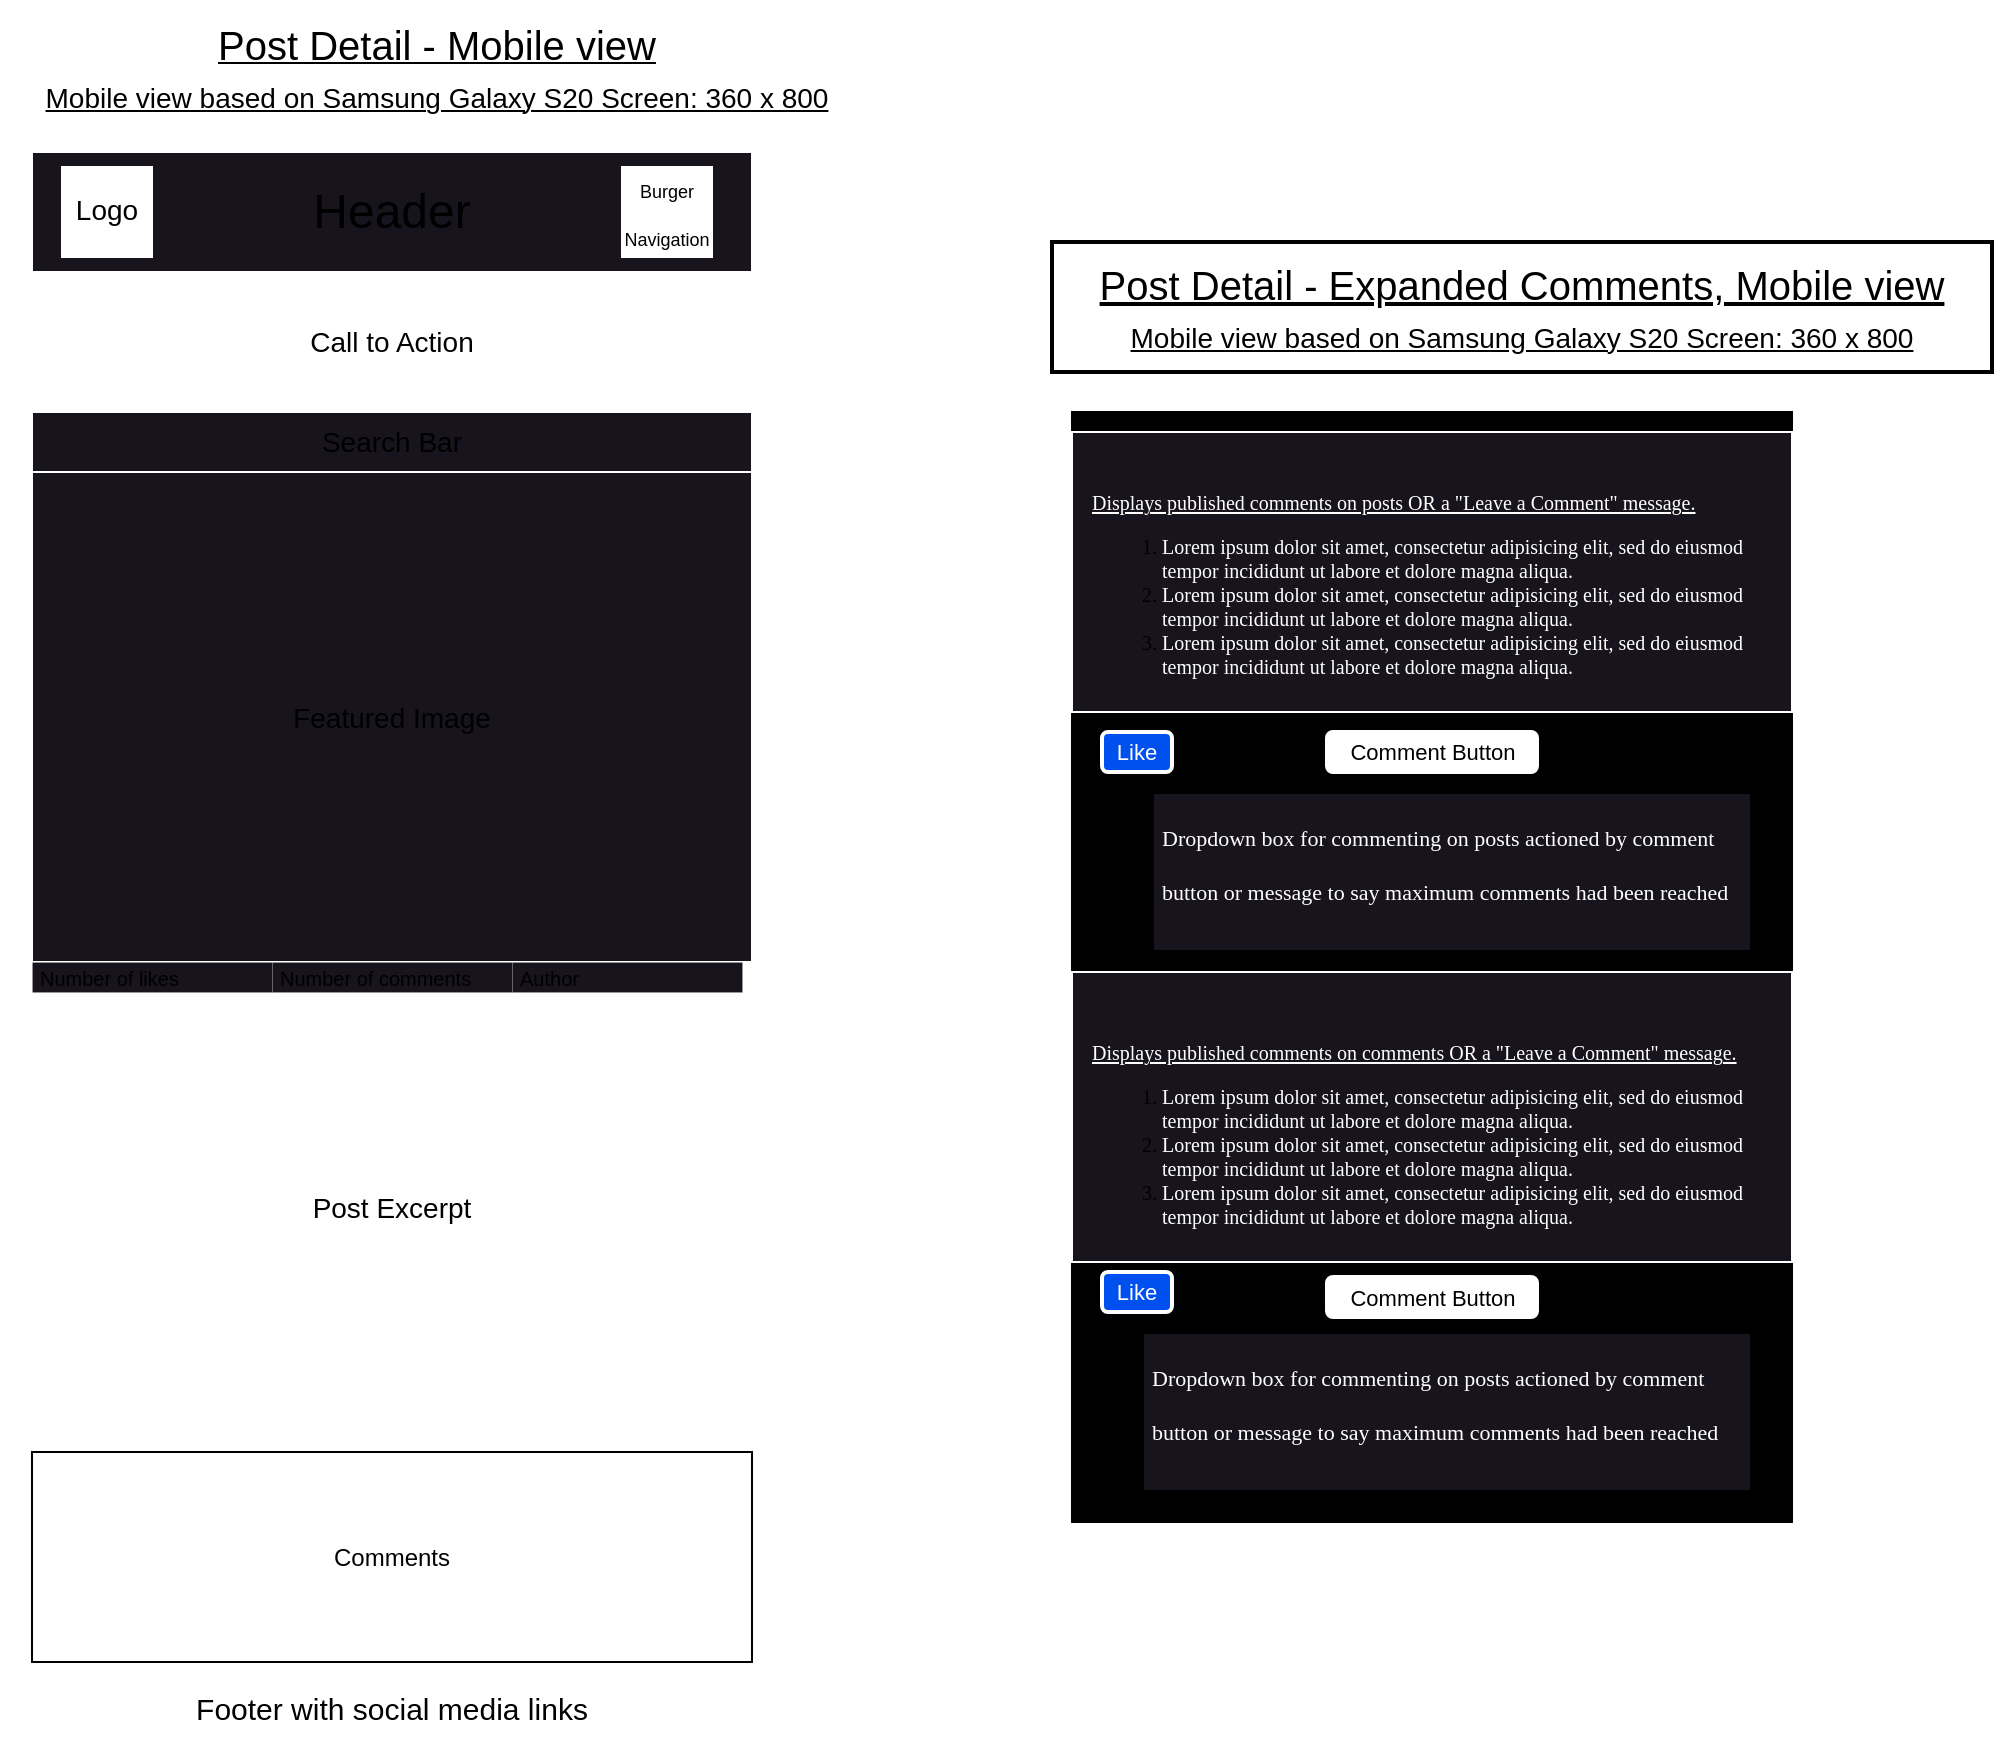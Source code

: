 <mxfile>
    <diagram id="5pHp6l1Uz-cJNWnu8SsC" name="Page-1">
        <mxGraphModel dx="1659" dy="366" grid="1" gridSize="5" guides="1" tooltips="1" connect="1" arrows="1" fold="1" page="1" pageScale="1" pageWidth="1169" pageHeight="827" math="0" shadow="0">
            <root>
                <mxCell id="0"/>
                <mxCell id="1" parent="0"/>
                <mxCell id="16" value="" style="rounded=0;whiteSpace=wrap;html=1;verticalAlign=bottom;movable=0;resizable=0;rotatable=0;deletable=0;editable=0;connectable=0;fillColor=#000000;strokeColor=#FFFFFF;" parent="1" vertex="1">
                    <mxGeometry x="-1060" y="200" width="360" height="800" as="geometry"/>
                </mxCell>
                <mxCell id="17" value="Call to Action" style="rounded=0;whiteSpace=wrap;html=1;fontSize=14;movable=0;resizable=0;rotatable=0;deletable=0;editable=0;connectable=0;strokeColor=#FFFFFF;" parent="1" vertex="1">
                    <mxGeometry x="-1060" y="260" width="360" height="70" as="geometry"/>
                </mxCell>
                <mxCell id="18" value="&lt;font style=&quot;font-size: 15px;&quot;&gt;Footer with social media links&lt;/font&gt;" style="rounded=0;whiteSpace=wrap;html=1;fontSize=15;movable=0;resizable=0;rotatable=0;deletable=0;editable=0;connectable=0;strokeColor=#FFFFFF;" parent="1" vertex="1">
                    <mxGeometry x="-1060" y="955" width="360" height="45" as="geometry"/>
                </mxCell>
                <mxCell id="19" value="Header" style="rounded=0;whiteSpace=wrap;html=1;fontSize=24;fillColor=#18141D;movable=0;resizable=0;rotatable=0;deletable=0;editable=0;connectable=0;strokeColor=#FFFFFF;flipV=1;" parent="1" vertex="1">
                    <mxGeometry x="-1060" y="200" width="360" height="60" as="geometry"/>
                </mxCell>
                <mxCell id="20" value="&lt;font style=&quot;font-size: 9px;&quot;&gt;Burger Navigation&lt;/font&gt;" style="whiteSpace=wrap;html=1;aspect=fixed;fontSize=20;verticalAlign=bottom;gradientColor=none;fillColor=default;strokeWidth=1;horizontal=1;labelPosition=center;verticalLabelPosition=middle;align=center;movable=0;resizable=0;rotatable=0;deletable=0;editable=0;connectable=0;fontFamily=Helvetica;strokeColor=#FFFFFF;spacing=1;flipV=1;" parent="1" vertex="1">
                    <mxGeometry x="-765" y="207.5" width="45" height="45" as="geometry"/>
                </mxCell>
                <mxCell id="21" value="&lt;font style=&quot;font-size: 14px;&quot;&gt;Logo&lt;/font&gt;" style="whiteSpace=wrap;html=1;aspect=fixed;fontSize=24;verticalAlign=bottom;gradientColor=none;fillColor=default;strokeWidth=1;horizontal=1;labelPosition=center;verticalLabelPosition=middle;align=center;movable=0;resizable=0;rotatable=0;deletable=0;editable=0;connectable=0;strokeColor=#FFFFFF;spacing=12;flipV=1;" parent="1" vertex="1">
                    <mxGeometry x="-1045" y="207.5" width="45" height="45" as="geometry"/>
                </mxCell>
                <mxCell id="22" value="&lt;font style=&quot;font-size: 14px;&quot;&gt;Post Excerpt&lt;/font&gt;" style="rounded=0;whiteSpace=wrap;html=1;strokeColor=#FFFFFF;fontFamily=Helvetica;fontSize=11;fontColor=default;fillColor=default;movable=0;resizable=0;rotatable=0;deletable=0;editable=0;connectable=0;" parent="1" vertex="1">
                    <mxGeometry x="-1060" y="605" width="360" height="245" as="geometry"/>
                </mxCell>
                <mxCell id="23" value="&lt;font style=&quot;font-size: 20px;&quot;&gt;Post Detail - Mobile view&lt;br&gt;&lt;span style=&quot;font-size: 14px;&quot;&gt;Mobile view based on Samsung Galaxy S20 Screen: 360 x 800&lt;/span&gt;&lt;br&gt;&lt;/font&gt;" style="text;html=1;strokeColor=#FFFFFF;fillColor=default;align=center;verticalAlign=middle;whiteSpace=wrap;rounded=0;fontFamily=Helvetica;fontSize=10;fontStyle=4;strokeWidth=2;movable=0;resizable=0;rotatable=0;deletable=0;editable=0;connectable=0;flipV=1;" parent="1" vertex="1">
                    <mxGeometry x="-1075" y="125" width="435" height="65" as="geometry"/>
                </mxCell>
                <mxCell id="24" value="&lt;span style=&quot;text-decoration-line: underline;&quot;&gt;Post Detail - Expanded Comments, Mobile view&lt;/span&gt;&lt;br style=&quot;text-decoration-line: underline;&quot;&gt;&lt;span style=&quot;text-decoration-line: underline; font-size: 14px;&quot;&gt;Mobile view based on Samsung Galaxy S20 Screen: 360 x 800&lt;/span&gt;" style="text;html=1;strokeColor=default;fillColor=default;align=center;verticalAlign=middle;whiteSpace=wrap;rounded=0;fontFamily=Helvetica;fontSize=20;fontColor=default;strokeWidth=2;movable=0;resizable=0;rotatable=0;deletable=0;editable=0;connectable=0;flipV=1;" parent="1" vertex="1">
                    <mxGeometry x="-550" y="245" width="470" height="65" as="geometry"/>
                </mxCell>
                <mxCell id="25" value="&lt;font style=&quot;font-size: 14px;&quot;&gt;Featured Image&lt;/font&gt;" style="rounded=0;whiteSpace=wrap;html=1;fillColor=#18141D;strokeColor=#FFFFFF;movable=0;resizable=0;rotatable=0;deletable=0;editable=0;connectable=0;" parent="1" vertex="1">
                    <mxGeometry x="-1060" y="360" width="360" height="245" as="geometry"/>
                </mxCell>
                <mxCell id="26" value="Author" style="rounded=0;whiteSpace=wrap;html=1;strokeColor=#FFFFFF;strokeWidth=0;fontSize=10;fillColor=#18141D;align=left;spacingLeft=2;verticalAlign=middle;movable=0;resizable=0;rotatable=0;deletable=0;editable=0;connectable=0;" parent="1" vertex="1">
                    <mxGeometry x="-820" y="605" width="115" height="15" as="geometry"/>
                </mxCell>
                <mxCell id="27" value="Number of likes" style="rounded=0;whiteSpace=wrap;html=1;strokeColor=#FFFFFF;strokeWidth=0;fontSize=10;fillColor=#18141D;align=left;spacingLeft=2;verticalAlign=middle;movable=0;resizable=0;rotatable=0;deletable=0;editable=0;connectable=0;" parent="1" vertex="1">
                    <mxGeometry x="-1060" y="605" width="120" height="15" as="geometry"/>
                </mxCell>
                <mxCell id="28" value="Number of comments" style="rounded=0;whiteSpace=wrap;html=1;strokeColor=#FFFFFF;strokeWidth=0;fontSize=10;fillColor=#18141D;align=left;spacingLeft=2;verticalAlign=middle;movable=0;resizable=0;rotatable=0;deletable=0;editable=0;connectable=0;" parent="1" vertex="1">
                    <mxGeometry x="-940" y="605" width="120" height="15" as="geometry"/>
                </mxCell>
                <mxCell id="29" value="&lt;font style=&quot;font-size: 14px;&quot;&gt;Search Bar&lt;/font&gt;" style="rounded=0;whiteSpace=wrap;html=1;strokeColor=#FFFFFF;fontSize=9;fillColor=#18141D;movable=0;resizable=0;rotatable=0;deletable=0;editable=0;connectable=0;" parent="1" vertex="1">
                    <mxGeometry x="-1060" y="330" width="360" height="30" as="geometry"/>
                </mxCell>
                <mxCell id="32" value="Comments" style="rounded=0;whiteSpace=wrap;html=1;movable=0;resizable=0;rotatable=0;deletable=0;editable=0;connectable=0;" parent="1" vertex="1">
                    <mxGeometry x="-1060" y="850" width="360" height="105" as="geometry"/>
                </mxCell>
                <mxCell id="34" value="" style="rounded=0;whiteSpace=wrap;html=1;fillColor=#000000;fontSize=15;movable=0;resizable=0;rotatable=0;deletable=0;editable=0;connectable=0;" parent="1" vertex="1">
                    <mxGeometry x="-540" y="330" width="360" height="555" as="geometry"/>
                </mxCell>
                <mxCell id="50" value="&lt;div style=&quot;font-size: 10px;&quot;&gt;&lt;font color=&quot;#ffffff&quot; style=&quot;font-size: 10px;&quot;&gt;&amp;nbsp; &lt;u style=&quot;&quot;&gt;Displays published comments on posts OR a &quot;Leave a Comment&quot; message.&lt;/u&gt;&lt;/font&gt;&lt;/div&gt;&lt;p style=&quot;font-size: 10px;&quot;&gt;&lt;/p&gt;&lt;ol style=&quot;font-size: 10px;&quot;&gt;&lt;li style=&quot;&quot;&gt;&lt;font color=&quot;#ffffff&quot; style=&quot;font-size: 10px;&quot;&gt;Lorem ipsum dolor sit amet, consectetur adipisicing elit, sed do eiusmod tempor incididunt ut labore et dolore magna aliqua.&lt;/font&gt;&lt;/li&gt;&lt;li style=&quot;&quot;&gt;&lt;font style=&quot;font-size: 10px;&quot; color=&quot;#ffffff&quot;&gt;Lorem ipsum dolor sit amet, consectetur adipisicing elit, sed do eiusmod tempor incididunt ut labore et dolore magna aliqua.&lt;/font&gt;&lt;/li&gt;&lt;li style=&quot;&quot;&gt;&lt;font style=&quot;font-size: 10px;&quot; color=&quot;#ffffff&quot;&gt;Lorem ipsum dolor sit amet, consectetur adipisicing elit, sed do eiusmod tempor incididunt ut labore et dolore magna aliqua.&lt;/font&gt;&lt;/li&gt;&lt;/ol&gt;&lt;p style=&quot;font-size: 11px;&quot;&gt;&lt;/p&gt;" style="text;html=1;strokeColor=#FFFFFF;fillColor=#18141D;spacing=5;spacingTop=-20;whiteSpace=wrap;overflow=hidden;rounded=0;strokeWidth=1;fontSize=11;verticalAlign=bottom;fontFamily=Comic Sans MS;movable=0;resizable=0;rotatable=0;deletable=0;editable=0;connectable=0;" parent="1" vertex="1">
                    <mxGeometry x="-540" y="340" width="360" height="140" as="geometry"/>
                </mxCell>
                <mxCell id="51" value="&lt;font style=&quot;font-size: 11px;&quot;&gt;Like&lt;/font&gt;" style="rounded=1;whiteSpace=wrap;html=1;strokeColor=#FFFFFF;strokeWidth=2;fontSize=11;fillColor=#0050ef;fontColor=#ffffff;verticalAlign=middle;movable=0;resizable=0;rotatable=0;deletable=0;editable=0;connectable=0;" parent="1" vertex="1">
                    <mxGeometry x="-525" y="490" width="35" height="20" as="geometry"/>
                </mxCell>
                <mxCell id="52" value="&lt;font style=&quot;font-size: 9px;&quot;&gt;Likes Count&lt;/font&gt;" style="text;html=1;strokeColor=none;fillColor=none;align=center;verticalAlign=middle;whiteSpace=wrap;rounded=0;strokeWidth=2;fontSize=15;movable=0;resizable=0;rotatable=0;deletable=0;editable=0;connectable=0;" parent="1" vertex="1">
                    <mxGeometry x="-470" y="488.75" width="40" height="22.5" as="geometry"/>
                </mxCell>
                <mxCell id="53" value="Comment Button" style="rounded=1;whiteSpace=wrap;html=1;strokeColor=#FFFFFF;strokeWidth=2;fontSize=11;movable=0;resizable=0;rotatable=0;deletable=0;editable=0;connectable=0;" parent="1" vertex="1">
                    <mxGeometry x="-412.5" y="490" width="105" height="20" as="geometry"/>
                </mxCell>
                <mxCell id="56" value="&lt;div style=&quot;font-size: 10px;&quot;&gt;&lt;font color=&quot;#ffffff&quot; style=&quot;font-size: 10px;&quot;&gt;&amp;nbsp; &lt;u style=&quot;&quot;&gt;Displays published comments on comments OR a &quot;Leave a Comment&quot; message.&lt;/u&gt;&lt;/font&gt;&lt;/div&gt;&lt;p style=&quot;font-size: 10px;&quot;&gt;&lt;/p&gt;&lt;ol style=&quot;font-size: 10px;&quot;&gt;&lt;li style=&quot;&quot;&gt;&lt;font color=&quot;#ffffff&quot; style=&quot;font-size: 10px;&quot;&gt;Lorem ipsum dolor sit amet, consectetur adipisicing elit, sed do eiusmod tempor incididunt ut labore et dolore magna aliqua.&lt;/font&gt;&lt;/li&gt;&lt;li style=&quot;&quot;&gt;&lt;font style=&quot;font-size: 10px;&quot; color=&quot;#ffffff&quot;&gt;Lorem ipsum dolor sit amet, consectetur adipisicing elit, sed do eiusmod tempor incididunt ut labore et dolore magna aliqua.&lt;/font&gt;&lt;/li&gt;&lt;li style=&quot;&quot;&gt;&lt;font style=&quot;font-size: 10px;&quot; color=&quot;#ffffff&quot;&gt;Lorem ipsum dolor sit amet, consectetur adipisicing elit, sed do eiusmod tempor incididunt ut labore et dolore magna aliqua.&lt;/font&gt;&lt;/li&gt;&lt;/ol&gt;&lt;p style=&quot;font-size: 11px;&quot;&gt;&lt;/p&gt;" style="text;html=1;strokeColor=#FFFFFF;fillColor=#18141D;spacing=5;spacingTop=-20;whiteSpace=wrap;overflow=hidden;rounded=0;strokeWidth=1;fontSize=11;verticalAlign=bottom;fontFamily=Comic Sans MS;movable=0;resizable=0;rotatable=0;deletable=0;editable=0;connectable=0;" parent="1" vertex="1">
                    <mxGeometry x="-540" y="610" width="360" height="145" as="geometry"/>
                </mxCell>
                <mxCell id="57" value="&lt;h1&gt;&lt;span style=&quot;color: rgb(255, 255, 255); font-family: &amp;quot;Comic Sans MS&amp;quot;; font-size: 11px; font-weight: 400;&quot;&gt;Dropdown box for commenting on posts actioned by comment button or message to say maximum comments had been reached&lt;/span&gt;&lt;br&gt;&lt;/h1&gt;" style="text;html=1;strokeColor=default;fillColor=#18141D;spacing=5;spacingTop=-20;whiteSpace=wrap;overflow=hidden;rounded=0;fontSize=11;verticalAlign=bottom;strokeWidth=2;movable=0;resizable=0;rotatable=0;deletable=0;editable=0;connectable=0;" parent="1" vertex="1">
                    <mxGeometry x="-500" y="520" width="300" height="80" as="geometry"/>
                </mxCell>
                <mxCell id="58" value="&lt;font style=&quot;font-size: 11px;&quot;&gt;Like&lt;/font&gt;" style="rounded=1;whiteSpace=wrap;html=1;strokeColor=#FFFFFF;strokeWidth=2;fontSize=11;fillColor=#0050ef;fontColor=#ffffff;verticalAlign=middle;movable=0;resizable=0;rotatable=0;deletable=0;editable=0;connectable=0;" parent="1" vertex="1">
                    <mxGeometry x="-525" y="760" width="35" height="20" as="geometry"/>
                </mxCell>
                <mxCell id="59" value="&lt;font style=&quot;font-size: 9px;&quot;&gt;Likes Count&lt;/font&gt;" style="text;html=1;strokeColor=none;fillColor=none;align=center;verticalAlign=middle;whiteSpace=wrap;rounded=0;strokeWidth=2;fontSize=15;movable=0;resizable=0;rotatable=0;deletable=0;editable=0;connectable=0;" parent="1" vertex="1">
                    <mxGeometry x="-470" y="760" width="40" height="22.5" as="geometry"/>
                </mxCell>
                <mxCell id="60" value="Comment Button" style="rounded=1;whiteSpace=wrap;html=1;strokeColor=#FFFFFF;strokeWidth=2;fontSize=11;movable=0;resizable=0;rotatable=0;deletable=0;editable=0;connectable=0;" parent="1" vertex="1">
                    <mxGeometry x="-412.5" y="762.5" width="105" height="20" as="geometry"/>
                </mxCell>
                <mxCell id="62" value="&lt;h1&gt;&lt;span style=&quot;color: rgb(255, 255, 255); font-family: &amp;quot;Comic Sans MS&amp;quot;; font-size: 11px; font-weight: 400;&quot;&gt;Dropdown box for commenting on posts actioned by comment button or message to say maximum comments had been reached&lt;/span&gt;&lt;br&gt;&lt;/h1&gt;" style="text;html=1;strokeColor=default;fillColor=#18141D;spacing=5;spacingTop=-20;whiteSpace=wrap;overflow=hidden;rounded=0;fontSize=11;verticalAlign=bottom;strokeWidth=2;movable=0;resizable=0;rotatable=0;deletable=0;editable=0;connectable=0;" parent="1" vertex="1">
                    <mxGeometry x="-505" y="790" width="305" height="80" as="geometry"/>
                </mxCell>
            </root>
        </mxGraphModel>
    </diagram>
</mxfile>